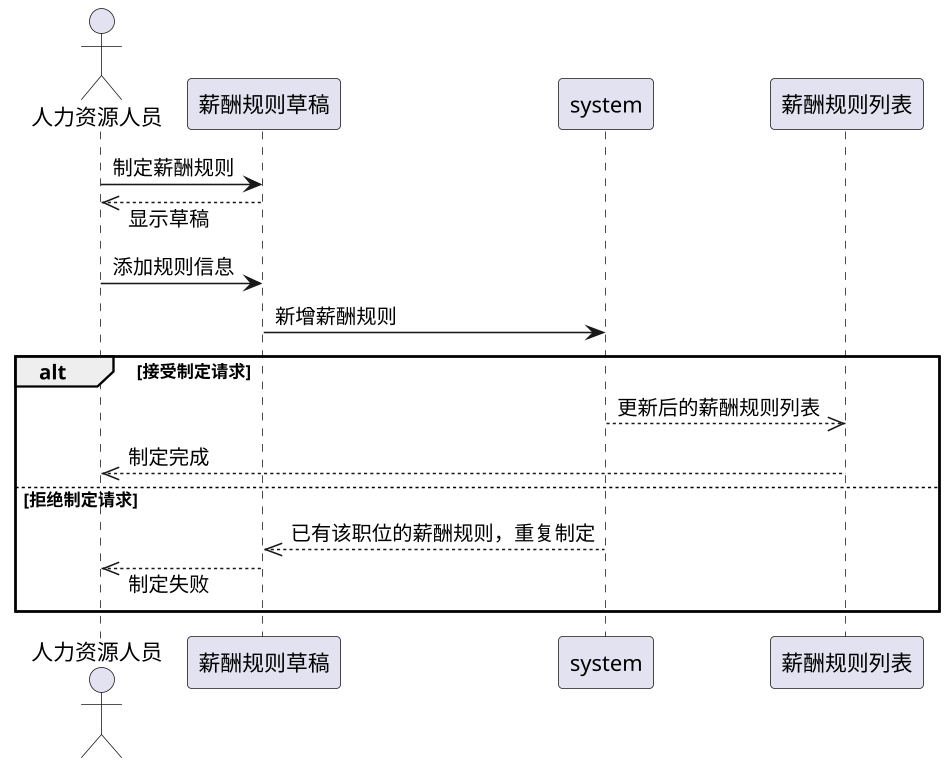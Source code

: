 @startuml
skinparam dpi 150
skinparam responseMessageBelowArrow true
actor 人力资源人员
人力资源人员 -> 薪酬规则草稿: 制定薪酬规则
人力资源人员 <<-- 薪酬规则草稿: 显示草稿
人力资源人员 -> 薪酬规则草稿: 添加规则信息
薪酬规则草稿 -> system: 新增薪酬规则
alt 接受制定请求
system -->> 薪酬规则列表: 更新后的薪酬规则列表
薪酬规则列表 -->> 人力资源人员: 制定完成
else 拒绝制定请求
system -->> 薪酬规则草稿: 已有该职位的薪酬规则，重复制定
人力资源人员 <<-- 薪酬规则草稿: 制定失败
end
@enduml